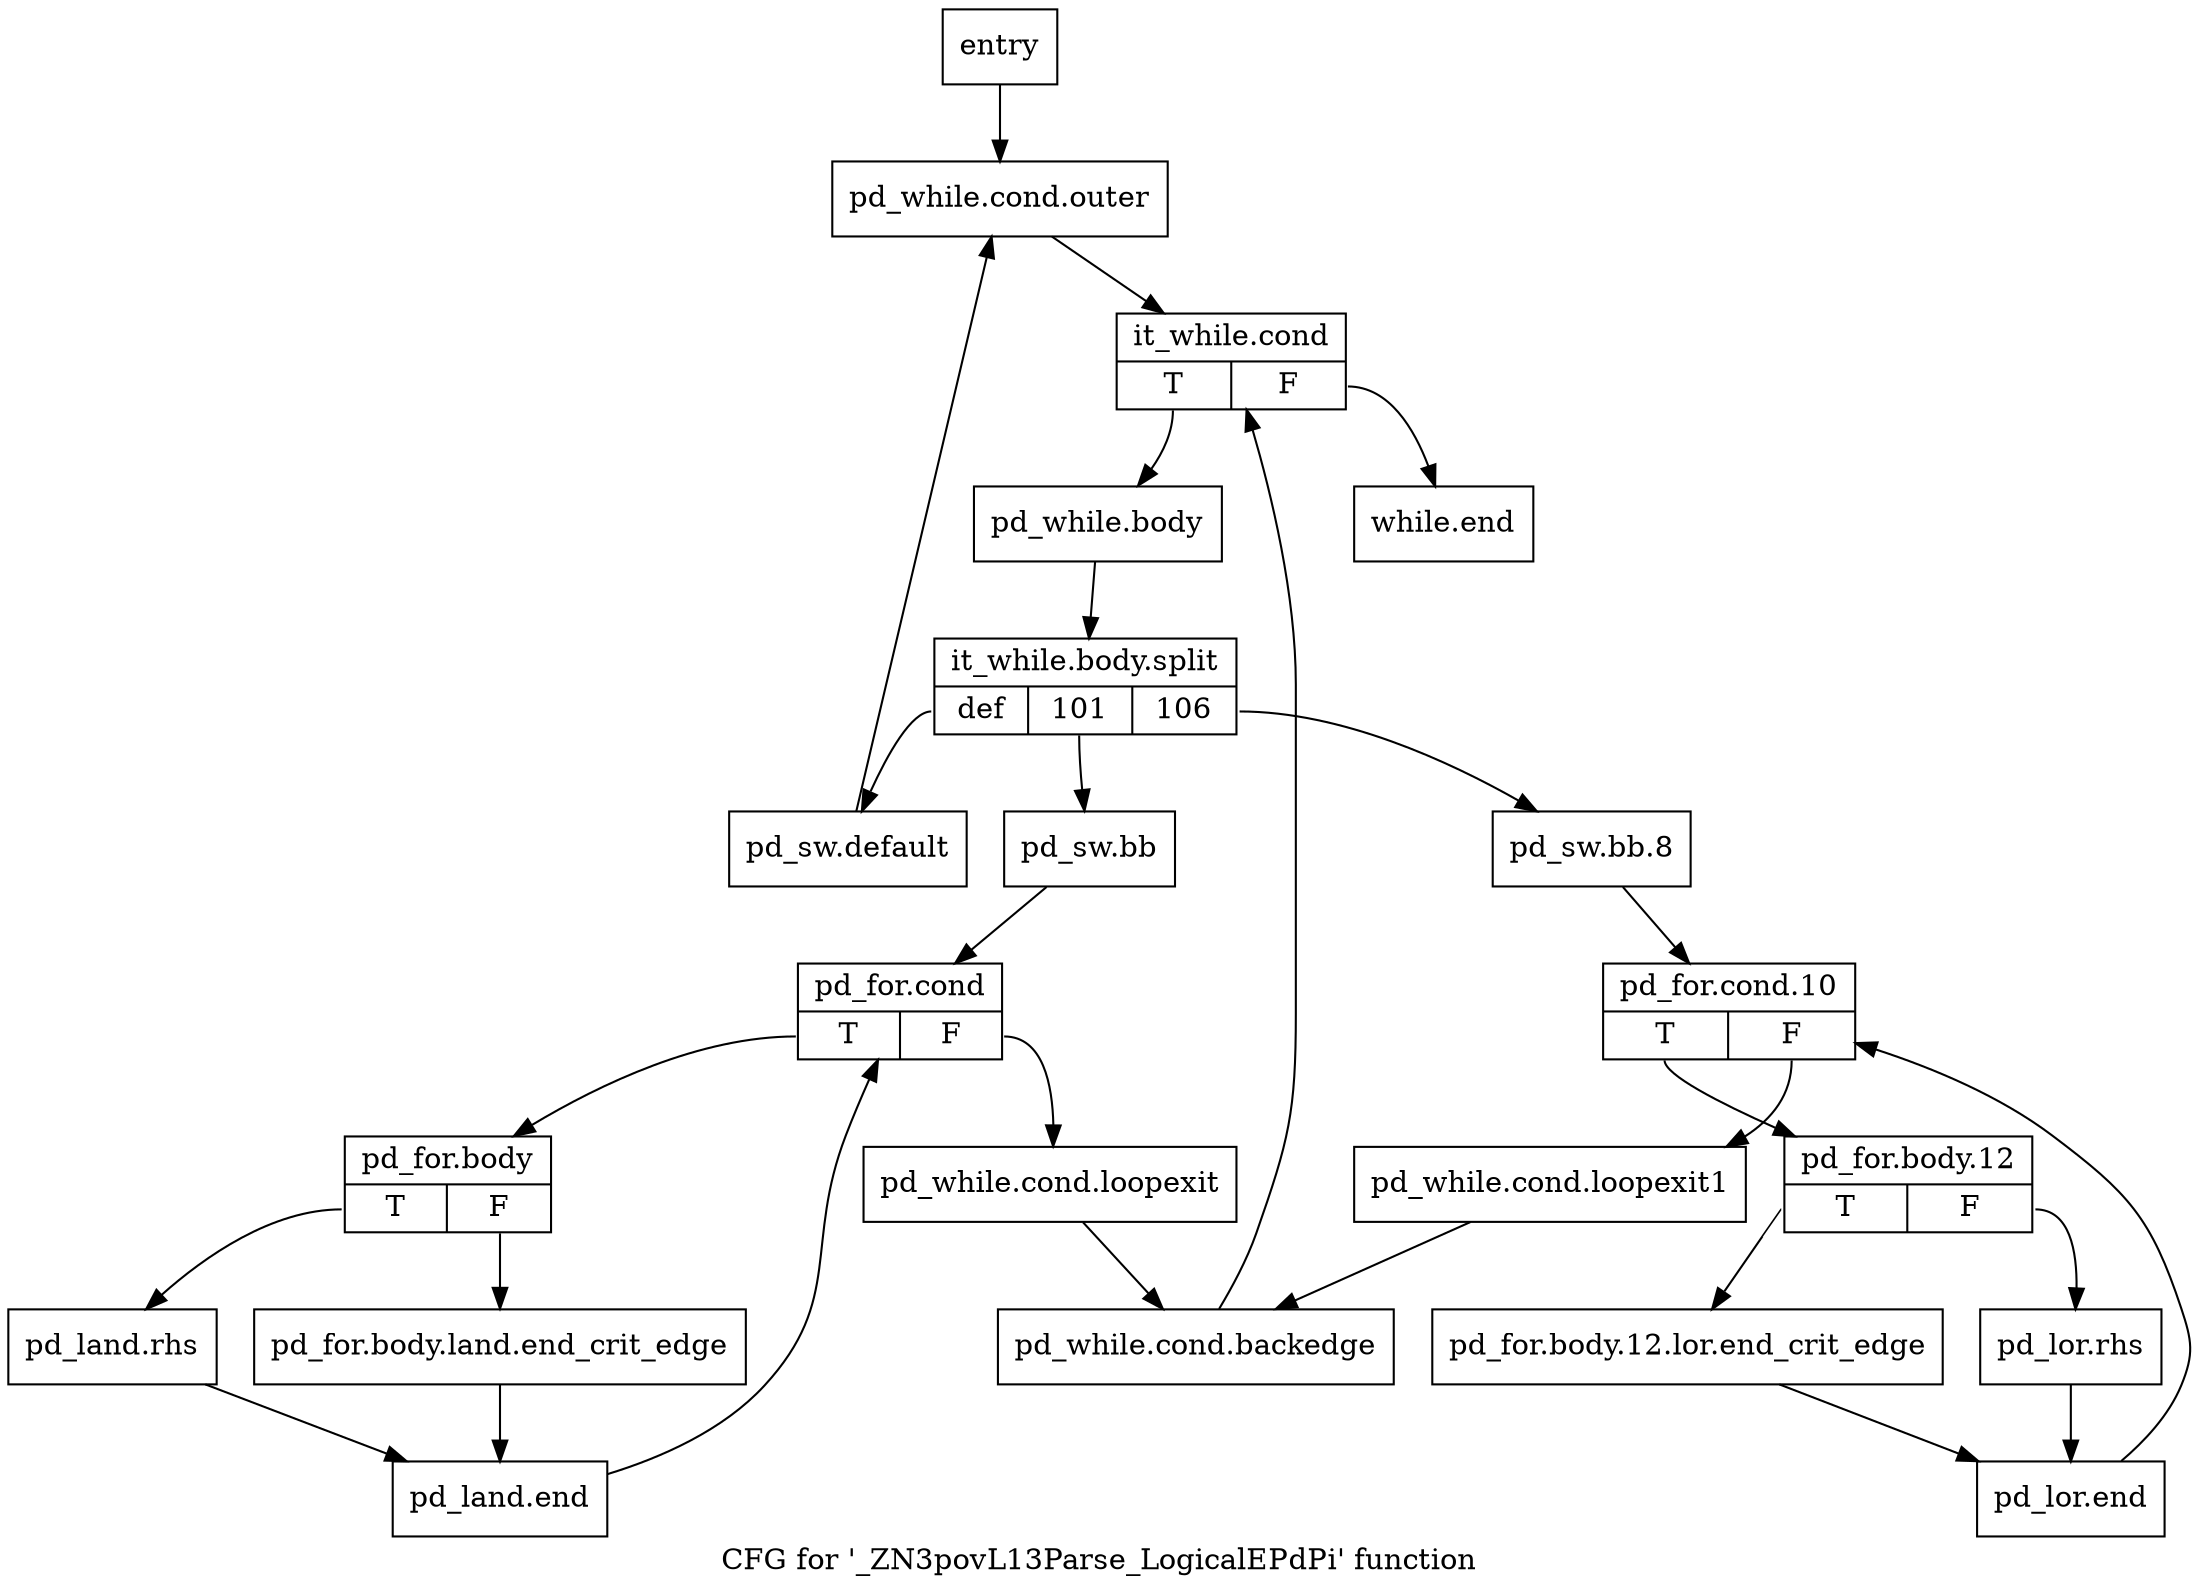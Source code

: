 digraph "CFG for '_ZN3povL13Parse_LogicalEPdPi' function" {
	label="CFG for '_ZN3povL13Parse_LogicalEPdPi' function";

	Node0xec83e0 [shape=record,label="{entry}"];
	Node0xec83e0 -> Node0xec8430;
	Node0xec8430 [shape=record,label="{pd_while.cond.outer}"];
	Node0xec8430 -> Node0xec8570;
	Node0xec8480 [shape=record,label="{pd_while.cond.loopexit}"];
	Node0xec8480 -> Node0xec84d0;
	Node0xec84d0 [shape=record,label="{pd_while.cond.backedge}"];
	Node0xec84d0 -> Node0xec8570;
	Node0xec8520 [shape=record,label="{pd_while.cond.loopexit1}"];
	Node0xec8520 -> Node0xec84d0;
	Node0xec8570 [shape=record,label="{it_while.cond|{<s0>T|<s1>F}}"];
	Node0xec8570:s0 -> Node0xec85c0;
	Node0xec8570:s1 -> Node0xec8a20;
	Node0xec85c0 [shape=record,label="{pd_while.body}"];
	Node0xec85c0 -> Node0x2f46800;
	Node0x2f46800 [shape=record,label="{it_while.body.split|{<s0>def|<s1>101|<s2>106}}"];
	Node0x2f46800:s0 -> Node0xec89d0;
	Node0x2f46800:s1 -> Node0xec8610;
	Node0x2f46800:s2 -> Node0xec87f0;
	Node0xec8610 [shape=record,label="{pd_sw.bb}"];
	Node0xec8610 -> Node0xec8660;
	Node0xec8660 [shape=record,label="{pd_for.cond|{<s0>T|<s1>F}}"];
	Node0xec8660:s0 -> Node0xec86b0;
	Node0xec8660:s1 -> Node0xec8480;
	Node0xec86b0 [shape=record,label="{pd_for.body|{<s0>T|<s1>F}}"];
	Node0xec86b0:s0 -> Node0xec8750;
	Node0xec86b0:s1 -> Node0xec8700;
	Node0xec8700 [shape=record,label="{pd_for.body.land.end_crit_edge}"];
	Node0xec8700 -> Node0xec87a0;
	Node0xec8750 [shape=record,label="{pd_land.rhs}"];
	Node0xec8750 -> Node0xec87a0;
	Node0xec87a0 [shape=record,label="{pd_land.end}"];
	Node0xec87a0 -> Node0xec8660;
	Node0xec87f0 [shape=record,label="{pd_sw.bb.8}"];
	Node0xec87f0 -> Node0xec8840;
	Node0xec8840 [shape=record,label="{pd_for.cond.10|{<s0>T|<s1>F}}"];
	Node0xec8840:s0 -> Node0xec8890;
	Node0xec8840:s1 -> Node0xec8520;
	Node0xec8890 [shape=record,label="{pd_for.body.12|{<s0>T|<s1>F}}"];
	Node0xec8890:s0 -> Node0xec88e0;
	Node0xec8890:s1 -> Node0xec8930;
	Node0xec88e0 [shape=record,label="{pd_for.body.12.lor.end_crit_edge}"];
	Node0xec88e0 -> Node0xec8980;
	Node0xec8930 [shape=record,label="{pd_lor.rhs}"];
	Node0xec8930 -> Node0xec8980;
	Node0xec8980 [shape=record,label="{pd_lor.end}"];
	Node0xec8980 -> Node0xec8840;
	Node0xec89d0 [shape=record,label="{pd_sw.default}"];
	Node0xec89d0 -> Node0xec8430;
	Node0xec8a20 [shape=record,label="{while.end}"];
}
